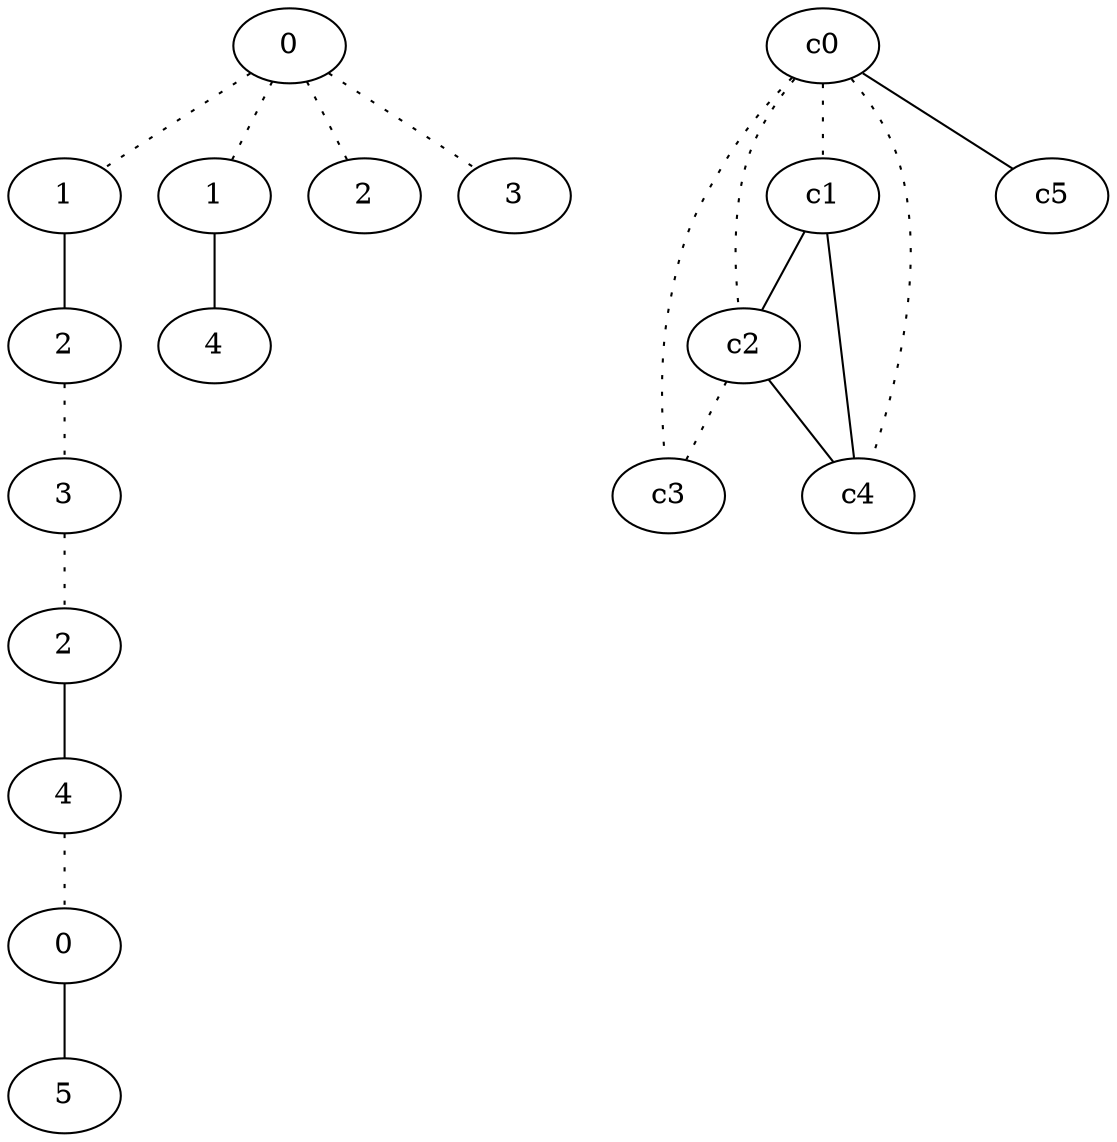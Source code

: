 graph {
a0[label=0];
a1[label=1];
a2[label=2];
a3[label=3];
a4[label=2];
a5[label=4];
a6[label=0];
a7[label=5];
a8[label=1];
a9[label=4];
a10[label=2];
a11[label=3];
a0 -- a1 [style=dotted];
a0 -- a8 [style=dotted];
a0 -- a10 [style=dotted];
a0 -- a11 [style=dotted];
a1 -- a2;
a2 -- a3 [style=dotted];
a3 -- a4 [style=dotted];
a4 -- a5;
a5 -- a6 [style=dotted];
a6 -- a7;
a8 -- a9;
c0 -- c1 [style=dotted];
c0 -- c2 [style=dotted];
c0 -- c3 [style=dotted];
c0 -- c4 [style=dotted];
c0 -- c5;
c1 -- c2;
c1 -- c4;
c2 -- c3 [style=dotted];
c2 -- c4;
}
